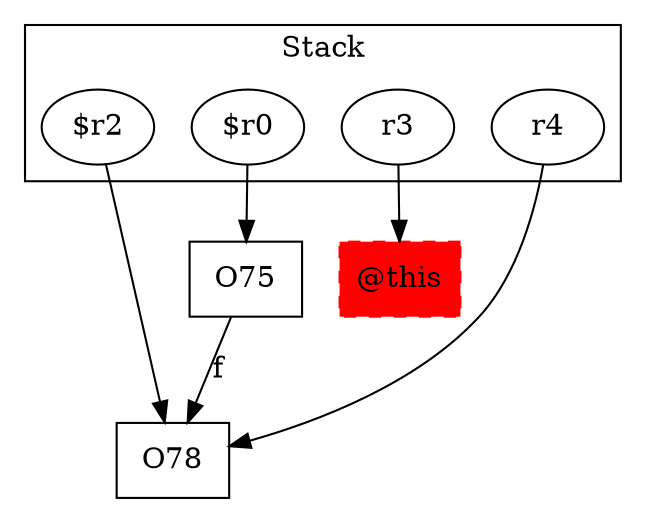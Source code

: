 digraph sample {
  rankDir="LR";
  subgraph cluster_0 {
    label="Stack"
    "$r2"; "$r0"; "r3"; "r4"; 
  }
  "$r2" -> { O78[shape=box]};
  "$r0" -> { O75[shape=box]};
  "r3" -> { "@this"[shape=box]};
  "r4" -> { O78[shape=box]};
  "@this"[shape=box, style="filled,dashed"];
  O75 -> O78[label="f", weight="0.2"]
  "@this"[color="red"];
}
